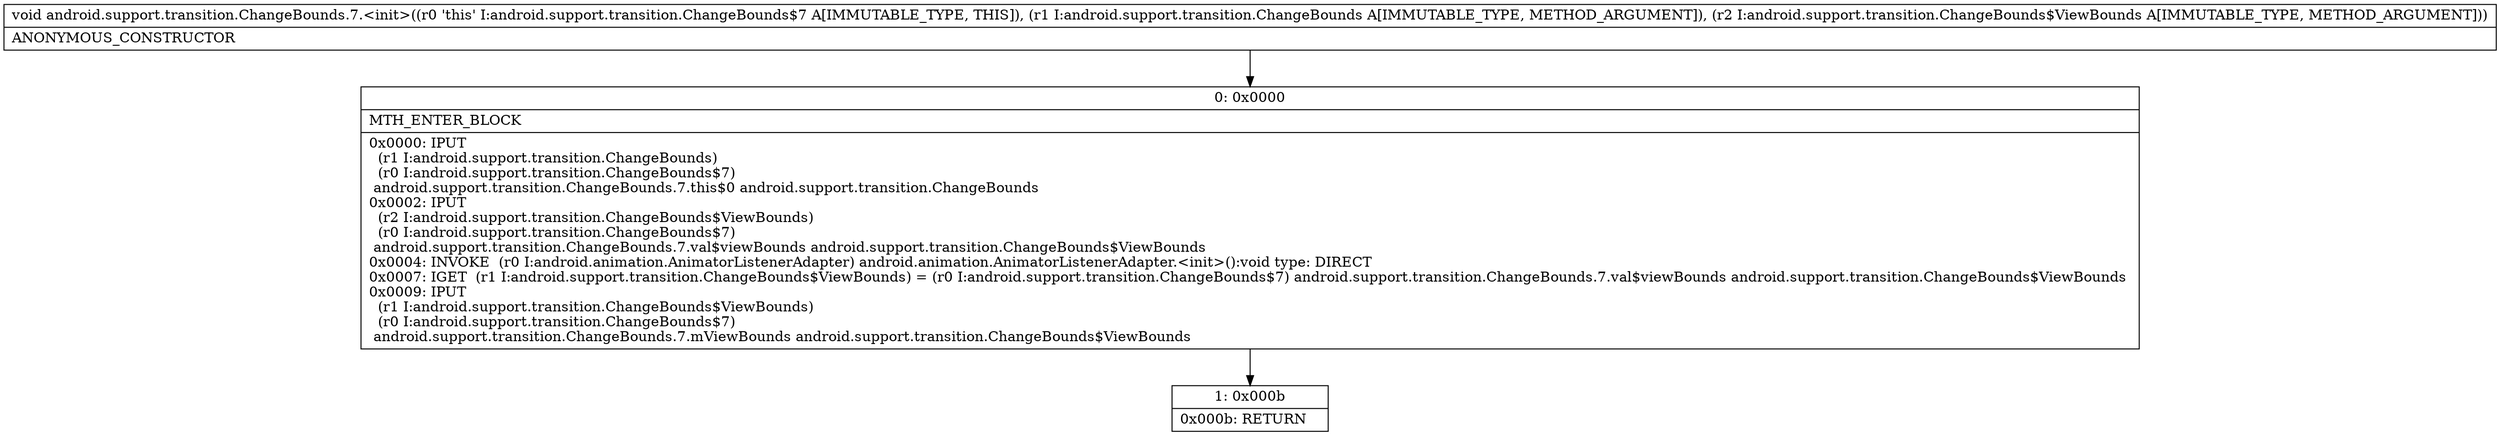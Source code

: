 digraph "CFG forandroid.support.transition.ChangeBounds.7.\<init\>(Landroid\/support\/transition\/ChangeBounds;Landroid\/support\/transition\/ChangeBounds$ViewBounds;)V" {
Node_0 [shape=record,label="{0\:\ 0x0000|MTH_ENTER_BLOCK\l|0x0000: IPUT  \l  (r1 I:android.support.transition.ChangeBounds)\l  (r0 I:android.support.transition.ChangeBounds$7)\l android.support.transition.ChangeBounds.7.this$0 android.support.transition.ChangeBounds \l0x0002: IPUT  \l  (r2 I:android.support.transition.ChangeBounds$ViewBounds)\l  (r0 I:android.support.transition.ChangeBounds$7)\l android.support.transition.ChangeBounds.7.val$viewBounds android.support.transition.ChangeBounds$ViewBounds \l0x0004: INVOKE  (r0 I:android.animation.AnimatorListenerAdapter) android.animation.AnimatorListenerAdapter.\<init\>():void type: DIRECT \l0x0007: IGET  (r1 I:android.support.transition.ChangeBounds$ViewBounds) = (r0 I:android.support.transition.ChangeBounds$7) android.support.transition.ChangeBounds.7.val$viewBounds android.support.transition.ChangeBounds$ViewBounds \l0x0009: IPUT  \l  (r1 I:android.support.transition.ChangeBounds$ViewBounds)\l  (r0 I:android.support.transition.ChangeBounds$7)\l android.support.transition.ChangeBounds.7.mViewBounds android.support.transition.ChangeBounds$ViewBounds \l}"];
Node_1 [shape=record,label="{1\:\ 0x000b|0x000b: RETURN   \l}"];
MethodNode[shape=record,label="{void android.support.transition.ChangeBounds.7.\<init\>((r0 'this' I:android.support.transition.ChangeBounds$7 A[IMMUTABLE_TYPE, THIS]), (r1 I:android.support.transition.ChangeBounds A[IMMUTABLE_TYPE, METHOD_ARGUMENT]), (r2 I:android.support.transition.ChangeBounds$ViewBounds A[IMMUTABLE_TYPE, METHOD_ARGUMENT]))  | ANONYMOUS_CONSTRUCTOR\l}"];
MethodNode -> Node_0;
Node_0 -> Node_1;
}

